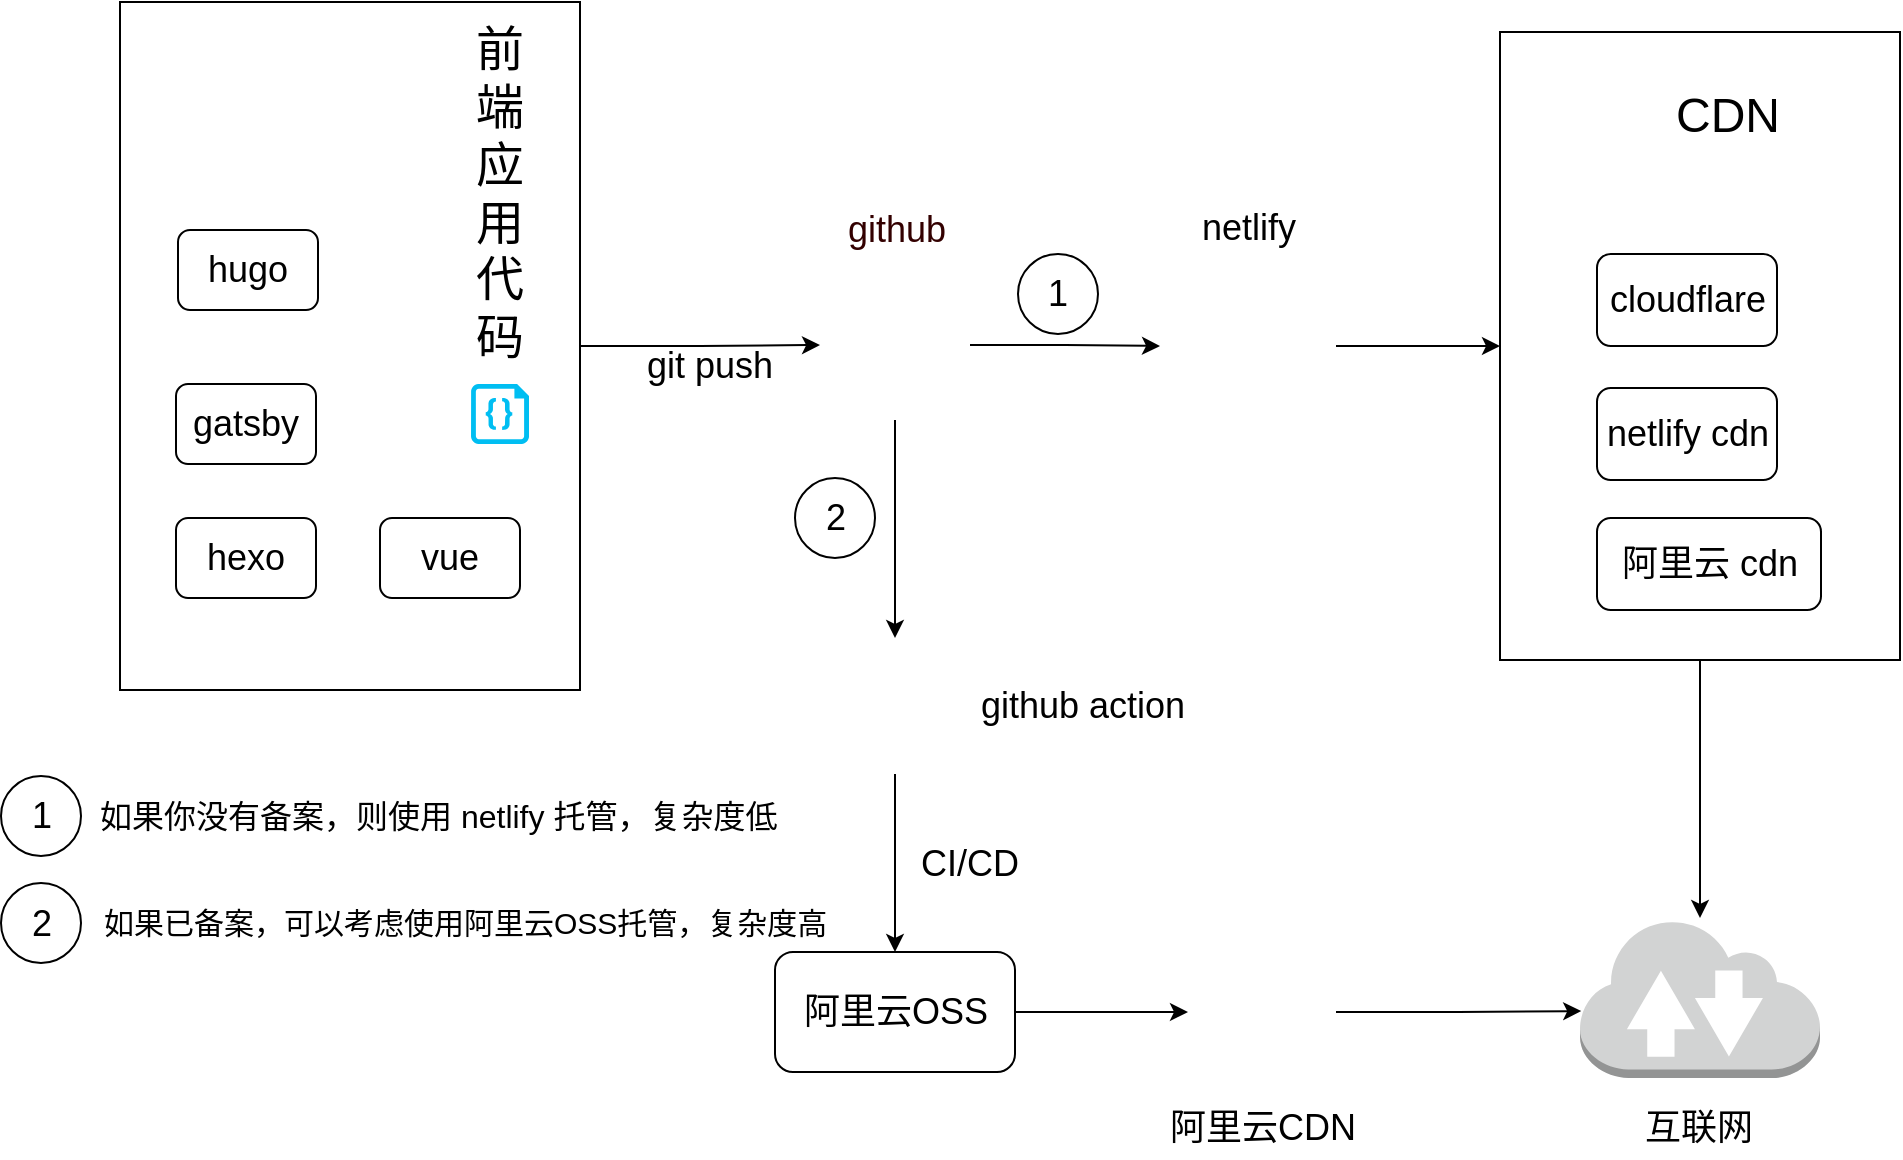 <mxfile version="12.2.9" type="github" pages="2"><diagram id="lQi_0_H9X7FuWOtR5yGt" name="blog"><mxGraphModel dx="2452" dy="869" grid="1" gridSize="10" guides="1" tooltips="1" connect="1" arrows="1" fold="1" page="1" pageScale="1" pageWidth="827" pageHeight="1169" math="0" shadow="0"><root><mxCell id="0"/><mxCell id="1" parent="0"/><mxCell id="aTuXWHPoaI0MmBF9VbJi-19" style="edgeStyle=orthogonalEdgeStyle;rounded=0;orthogonalLoop=1;jettySize=auto;html=1;exitX=1;exitY=0.5;exitDx=0;exitDy=0;fontColor=#330000;fontSize=18;" edge="1" parent="1" source="aTuXWHPoaI0MmBF9VbJi-8" target="aTuXWHPoaI0MmBF9VbJi-18"><mxGeometry relative="1" as="geometry"/></mxCell><mxCell id="aTuXWHPoaI0MmBF9VbJi-73" style="edgeStyle=orthogonalEdgeStyle;rounded=0;orthogonalLoop=1;jettySize=auto;html=1;exitX=0.5;exitY=1;exitDx=0;exitDy=0;entryX=0.5;entryY=0;entryDx=0;entryDy=0;fontSize=18;fontColor=#000;" edge="1" parent="1" source="aTuXWHPoaI0MmBF9VbJi-8" target="aTuXWHPoaI0MmBF9VbJi-72"><mxGeometry relative="1" as="geometry"/></mxCell><mxCell id="aTuXWHPoaI0MmBF9VbJi-8" value="" style="shape=image;html=1;verticalAlign=top;verticalLabelPosition=bottom;labelBackgroundColor=#ffffff;imageAspect=0;aspect=fixed;image=https://cdn0.iconfinder.com/data/icons/octicons/1024/mark-github-128.png;fontSize=18;fontColor=#330000;" vertex="1" parent="1"><mxGeometry x="310" y="376" width="75" height="75" as="geometry"/></mxCell><mxCell id="aTuXWHPoaI0MmBF9VbJi-28" style="edgeStyle=orthogonalEdgeStyle;rounded=0;orthogonalLoop=1;jettySize=auto;html=1;exitX=1;exitY=0.5;exitDx=0;exitDy=0;entryX=0;entryY=0.5;entryDx=0;entryDy=0;fontSize=18;fontColor=#330000;" edge="1" parent="1" source="aTuXWHPoaI0MmBF9VbJi-18"><mxGeometry relative="1" as="geometry"><mxPoint x="650" y="414" as="targetPoint"/></mxGeometry></mxCell><mxCell id="aTuXWHPoaI0MmBF9VbJi-18" value="" style="shape=image;html=1;verticalAlign=top;verticalLabelPosition=bottom;labelBackgroundColor=#ffffff;imageAspect=0;aspect=fixed;image=https://cdn4.iconfinder.com/data/icons/logos-brands-5/24/netlify-128.png;imageBackground=none;imageBorder=none;fontColor=#330000;fontSize=18;" vertex="1" parent="1"><mxGeometry x="480" y="370" width="88" height="88" as="geometry"/></mxCell><mxCell id="aTuXWHPoaI0MmBF9VbJi-23" value="github" style="text;html=1;align=center;verticalAlign=middle;resizable=0;points=[];;autosize=1;fontSize=18;fontColor=#330000;" vertex="1" parent="1"><mxGeometry x="317.5" y="341" width="60" height="30" as="geometry"/></mxCell><mxCell id="aTuXWHPoaI0MmBF9VbJi-39" style="edgeStyle=orthogonalEdgeStyle;rounded=0;orthogonalLoop=1;jettySize=auto;html=1;exitX=1;exitY=0.5;exitDx=0;exitDy=0;entryX=0;entryY=0.5;entryDx=0;entryDy=0;fontSize=18;fontColor=#FFFF66;" edge="1" parent="1" source="aTuXWHPoaI0MmBF9VbJi-38" target="aTuXWHPoaI0MmBF9VbJi-8"><mxGeometry relative="1" as="geometry"/></mxCell><mxCell id="aTuXWHPoaI0MmBF9VbJi-38" value="" style="rounded=0;whiteSpace=wrap;html=1;fontSize=18;fontColor=#FFFF66;labelBackgroundColor=none;fillColor=none;" vertex="1" parent="1"><mxGeometry x="-40" y="242" width="230" height="344" as="geometry"/></mxCell><mxCell id="aTuXWHPoaI0MmBF9VbJi-40" value="" style="shape=image;html=1;verticalAlign=top;verticalLabelPosition=bottom;labelBackgroundColor=#ffffff;imageAspect=0;aspect=fixed;image=https://cdn4.iconfinder.com/data/icons/logos-3/600/React.js_logo-128.png;fillColor=none;fontSize=18;fontColor=#FFFF66;" vertex="1" parent="1"><mxGeometry x="-10" y="270" width="68" height="68" as="geometry"/></mxCell><mxCell id="aTuXWHPoaI0MmBF9VbJi-42" value="hugo" style="rounded=1;whiteSpace=wrap;html=1;labelBackgroundColor=none;fillColor=none;fontSize=18;fontColor=#000;" vertex="1" parent="1"><mxGeometry x="-11" y="356" width="70" height="40" as="geometry"/></mxCell><mxCell id="aTuXWHPoaI0MmBF9VbJi-44" value="gatsby" style="rounded=1;whiteSpace=wrap;html=1;labelBackgroundColor=none;fillColor=none;fontSize=18;fontColor=#000;" vertex="1" parent="1"><mxGeometry x="-12" y="433" width="70" height="40" as="geometry"/></mxCell><mxCell id="aTuXWHPoaI0MmBF9VbJi-46" value="hexo" style="rounded=1;whiteSpace=wrap;html=1;labelBackgroundColor=none;fillColor=none;fontSize=18;fontColor=#000;" vertex="1" parent="1"><mxGeometry x="-12" y="500" width="70" height="40" as="geometry"/></mxCell><mxCell id="aTuXWHPoaI0MmBF9VbJi-47" value="&lt;font style=&quot;font-size: 24px&quot;&gt;前端应用&lt;br&gt;代码&lt;br&gt;&lt;/font&gt;" style="text;html=1;strokeColor=none;fillColor=none;align=center;verticalAlign=middle;whiteSpace=wrap;rounded=0;labelBackgroundColor=none;fontSize=18;fontColor=#000;" vertex="1" parent="1"><mxGeometry x="130" y="280" width="40" height="116" as="geometry"/></mxCell><mxCell id="aTuXWHPoaI0MmBF9VbJi-48" value="netlify" style="text;html=1;align=center;verticalAlign=middle;resizable=0;points=[];;autosize=1;fontSize=18;fontColor=#000;" vertex="1" parent="1"><mxGeometry x="494" y="340" width="60" height="30" as="geometry"/></mxCell><mxCell id="aTuXWHPoaI0MmBF9VbJi-50" value="" style="shape=image;html=1;verticalAlign=top;verticalLabelPosition=bottom;labelBackgroundColor=#ffffff;imageAspect=0;aspect=fixed;image=https://cdn2.iconfinder.com/data/icons/whcompare-servers-web-hosting/50/cdn-128.png;fillColor=none;fontSize=18;fontColor=#000;" vertex="1" parent="1"><mxGeometry x="670" y="270" width="57" height="57" as="geometry"/></mxCell><mxCell id="aTuXWHPoaI0MmBF9VbJi-51" value="" style="verticalLabelPosition=bottom;html=1;verticalAlign=top;align=center;strokeColor=none;fillColor=#00BEF2;shape=mxgraph.azure.code_file;pointerEvents=1;labelBackgroundColor=none;fontSize=18;fontColor=#000;" vertex="1" parent="1"><mxGeometry x="135.5" y="433" width="29" height="30" as="geometry"/></mxCell><mxCell id="aTuXWHPoaI0MmBF9VbJi-63" style="edgeStyle=orthogonalEdgeStyle;rounded=0;orthogonalLoop=1;jettySize=auto;html=1;exitX=0.5;exitY=1;exitDx=0;exitDy=0;fontSize=18;fontColor=#000;" edge="1" parent="1" source="aTuXWHPoaI0MmBF9VbJi-54" target="aTuXWHPoaI0MmBF9VbJi-62"><mxGeometry relative="1" as="geometry"/></mxCell><mxCell id="aTuXWHPoaI0MmBF9VbJi-54" value="" style="rounded=0;whiteSpace=wrap;html=1;labelBackgroundColor=none;fillColor=none;fontSize=18;fontColor=#000;" vertex="1" parent="1"><mxGeometry x="650" y="257" width="200" height="314" as="geometry"/></mxCell><mxCell id="aTuXWHPoaI0MmBF9VbJi-57" value="&lt;font style=&quot;font-size: 24px&quot;&gt;CDN&lt;/font&gt;" style="text;html=1;strokeColor=none;fillColor=none;align=center;verticalAlign=middle;whiteSpace=wrap;rounded=0;labelBackgroundColor=none;fontSize=18;fontColor=#000;" vertex="1" parent="1"><mxGeometry x="744" y="288.5" width="40" height="20" as="geometry"/></mxCell><mxCell id="aTuXWHPoaI0MmBF9VbJi-59" value="cloudflare" style="rounded=1;whiteSpace=wrap;html=1;labelBackgroundColor=none;fillColor=none;fontSize=18;fontColor=#000;" vertex="1" parent="1"><mxGeometry x="698.5" y="368" width="90" height="46" as="geometry"/></mxCell><mxCell id="aTuXWHPoaI0MmBF9VbJi-61" value="netlify cdn" style="rounded=1;whiteSpace=wrap;html=1;labelBackgroundColor=none;fillColor=none;fontSize=18;fontColor=#000;" vertex="1" parent="1"><mxGeometry x="698.5" y="435" width="90" height="46" as="geometry"/></mxCell><mxCell id="aTuXWHPoaI0MmBF9VbJi-62" value="" style="outlineConnect=0;dashed=0;verticalLabelPosition=bottom;verticalAlign=top;align=center;html=1;shape=mxgraph.aws3.internet_2;fillColor=#D2D3D3;gradientColor=none;labelBackgroundColor=none;fontSize=18;fontColor=#000;" vertex="1" parent="1"><mxGeometry x="690" y="700" width="120" height="80" as="geometry"/></mxCell><mxCell id="aTuXWHPoaI0MmBF9VbJi-64" value="互联网" style="text;html=1;align=center;verticalAlign=middle;resizable=0;points=[];;autosize=1;fontSize=18;fontColor=#000;" vertex="1" parent="1"><mxGeometry x="714" y="790" width="70" height="30" as="geometry"/></mxCell><mxCell id="aTuXWHPoaI0MmBF9VbJi-65" value="vue" style="rounded=1;whiteSpace=wrap;html=1;labelBackgroundColor=none;fillColor=none;fontSize=18;fontColor=#000;" vertex="1" parent="1"><mxGeometry x="90" y="500" width="70" height="40" as="geometry"/></mxCell><mxCell id="aTuXWHPoaI0MmBF9VbJi-66" value="" style="shape=image;html=1;verticalAlign=top;verticalLabelPosition=bottom;labelBackgroundColor=#ffffff;imageAspect=0;aspect=fixed;image=https://cdn2.iconfinder.com/data/icons/designer-skills/128/angular-128.png;fillColor=none;fontSize=18;fontColor=#000;" vertex="1" parent="1"><mxGeometry x="59" y="271" width="66" height="66" as="geometry"/></mxCell><mxCell id="aTuXWHPoaI0MmBF9VbJi-67" value="git push" style="text;html=1;strokeColor=none;fillColor=none;align=center;verticalAlign=middle;whiteSpace=wrap;rounded=0;labelBackgroundColor=none;fontSize=18;fontColor=#000;" vertex="1" parent="1"><mxGeometry x="220" y="414" width="70" height="20" as="geometry"/></mxCell><mxCell id="aTuXWHPoaI0MmBF9VbJi-69" style="edgeStyle=orthogonalEdgeStyle;rounded=0;orthogonalLoop=1;jettySize=auto;html=1;exitX=0.5;exitY=1;exitDx=0;exitDy=0;fontSize=18;fontColor=#000;" edge="1" parent="1"><mxGeometry relative="1" as="geometry"><mxPoint x="603" y="444" as="sourcePoint"/><mxPoint x="603" y="444" as="targetPoint"/></mxGeometry></mxCell><mxCell id="aTuXWHPoaI0MmBF9VbJi-81" style="edgeStyle=orthogonalEdgeStyle;rounded=0;orthogonalLoop=1;jettySize=auto;html=1;exitX=0.5;exitY=1;exitDx=0;exitDy=0;entryX=0.5;entryY=0;entryDx=0;entryDy=0;fontSize=18;fontColor=#000;" edge="1" parent="1" source="aTuXWHPoaI0MmBF9VbJi-72" target="aTuXWHPoaI0MmBF9VbJi-75"><mxGeometry relative="1" as="geometry"/></mxCell><mxCell id="aTuXWHPoaI0MmBF9VbJi-72" value="" style="shape=image;html=1;verticalAlign=top;verticalLabelPosition=bottom;labelBackgroundColor=#ffffff;imageAspect=0;aspect=fixed;image=https://cdn2.iconfinder.com/data/icons/social-icons-33/128/Github-128.png;fillColor=none;fontSize=18;fontColor=#000;" vertex="1" parent="1"><mxGeometry x="313.5" y="560" width="68" height="68" as="geometry"/></mxCell><mxCell id="aTuXWHPoaI0MmBF9VbJi-80" style="edgeStyle=orthogonalEdgeStyle;rounded=0;orthogonalLoop=1;jettySize=auto;html=1;exitX=1;exitY=0.5;exitDx=0;exitDy=0;entryX=0;entryY=0.5;entryDx=0;entryDy=0;fontSize=18;fontColor=#000;" edge="1" parent="1" source="aTuXWHPoaI0MmBF9VbJi-75" target="aTuXWHPoaI0MmBF9VbJi-77"><mxGeometry relative="1" as="geometry"/></mxCell><mxCell id="aTuXWHPoaI0MmBF9VbJi-75" value="阿里云OSS" style="rounded=1;whiteSpace=wrap;html=1;labelBackgroundColor=none;fillColor=none;fontSize=18;fontColor=#000;" vertex="1" parent="1"><mxGeometry x="287.5" y="717" width="120" height="60" as="geometry"/></mxCell><mxCell id="aTuXWHPoaI0MmBF9VbJi-79" style="edgeStyle=orthogonalEdgeStyle;rounded=0;orthogonalLoop=1;jettySize=auto;html=1;exitX=1;exitY=0.5;exitDx=0;exitDy=0;entryX=0.005;entryY=0.582;entryDx=0;entryDy=0;entryPerimeter=0;fontSize=18;fontColor=#000;" edge="1" parent="1" source="aTuXWHPoaI0MmBF9VbJi-77" target="aTuXWHPoaI0MmBF9VbJi-62"><mxGeometry relative="1" as="geometry"/></mxCell><mxCell id="aTuXWHPoaI0MmBF9VbJi-77" value="" style="shape=image;html=1;verticalAlign=top;verticalLabelPosition=bottom;labelBackgroundColor=#ffffff;imageAspect=0;aspect=fixed;image=https://cdn2.iconfinder.com/data/icons/whcompare-servers-web-hosting/50/cdn-128.png;fillColor=none;fontSize=18;fontColor=#000;" vertex="1" parent="1"><mxGeometry x="494" y="710" width="74" height="74" as="geometry"/></mxCell><mxCell id="aTuXWHPoaI0MmBF9VbJi-78" value="阿里云CDN" style="text;html=1;align=center;verticalAlign=middle;resizable=0;points=[];;autosize=1;fontSize=18;fontColor=#000;" vertex="1" parent="1"><mxGeometry x="476" y="790" width="110" height="30" as="geometry"/></mxCell><mxCell id="aTuXWHPoaI0MmBF9VbJi-83" value="CI/CD" style="text;html=1;strokeColor=none;fillColor=none;align=center;verticalAlign=middle;whiteSpace=wrap;rounded=0;labelBackgroundColor=none;fontSize=18;fontColor=#000;" vertex="1" parent="1"><mxGeometry x="350" y="662.5" width="70" height="20" as="geometry"/></mxCell><mxCell id="aTuXWHPoaI0MmBF9VbJi-85" value="github action" style="text;html=1;strokeColor=none;fillColor=none;align=center;verticalAlign=middle;whiteSpace=wrap;rounded=0;labelBackgroundColor=none;fontSize=18;fontColor=#000;" vertex="1" parent="1"><mxGeometry x="389" y="584" width="105" height="20" as="geometry"/></mxCell><mxCell id="CbnCcUPq5SWO0b2t8xQ_-2" value="1" style="ellipse;whiteSpace=wrap;html=1;aspect=fixed;labelBackgroundColor=none;fillColor=none;fontSize=18;fontColor=#000;" vertex="1" parent="1"><mxGeometry x="-99.5" y="629" width="40" height="40" as="geometry"/></mxCell><mxCell id="CbnCcUPq5SWO0b2t8xQ_-3" value="1" style="ellipse;whiteSpace=wrap;html=1;aspect=fixed;labelBackgroundColor=none;fillColor=none;fontSize=18;fontColor=#000;" vertex="1" parent="1"><mxGeometry x="409" y="368" width="40" height="40" as="geometry"/></mxCell><mxCell id="CbnCcUPq5SWO0b2t8xQ_-4" value="2" style="ellipse;whiteSpace=wrap;html=1;aspect=fixed;labelBackgroundColor=none;fillColor=none;fontSize=18;fontColor=#000;" vertex="1" parent="1"><mxGeometry x="297.5" y="480" width="40" height="40" as="geometry"/></mxCell><mxCell id="CbnCcUPq5SWO0b2t8xQ_-6" value="2" style="ellipse;whiteSpace=wrap;html=1;aspect=fixed;labelBackgroundColor=none;fillColor=none;fontSize=18;fontColor=#000;" vertex="1" parent="1"><mxGeometry x="-99.5" y="682.5" width="40" height="40" as="geometry"/></mxCell><mxCell id="CbnCcUPq5SWO0b2t8xQ_-7" value="如果你没有备案，则使用 netlify 托管，复杂度低" style="text;html=1;align=left;verticalAlign=middle;resizable=0;points=[];;autosize=1;fontSize=16;fontColor=#000;" vertex="1" parent="1"><mxGeometry x="-52.5" y="639" width="350" height="20" as="geometry"/></mxCell><mxCell id="CbnCcUPq5SWO0b2t8xQ_-9" value="如果已备案，可以考虑使用阿里云OSS托管，复杂度高" style="text;html=1;align=left;verticalAlign=middle;resizable=0;points=[];;autosize=1;fontSize=15;fontColor=#000;" vertex="1" parent="1"><mxGeometry x="-50" y="692" width="380" height="20" as="geometry"/></mxCell><mxCell id="i3dwqD8GFImiEYo5xzGi-2" value="阿里云 cdn" style="rounded=1;whiteSpace=wrap;html=1;labelBackgroundColor=none;fillColor=none;fontSize=18;fontColor=#000;" vertex="1" parent="1"><mxGeometry x="698.5" y="500" width="112" height="46" as="geometry"/></mxCell></root></mxGraphModel></diagram><diagram id="o2aC6LgIlzgsHoIQIF_O" name="Page-2"><mxGraphModel dx="1625" dy="869" grid="1" gridSize="10" guides="1" tooltips="1" connect="1" arrows="1" fold="1" page="1" pageScale="1" pageWidth="827" pageHeight="1169" math="0" shadow="0"><root><mxCell id="QSkTJV25n5eIt6WLgpcH-0"/><mxCell id="QSkTJV25n5eIt6WLgpcH-1" parent="QSkTJV25n5eIt6WLgpcH-0"/></root></mxGraphModel></diagram></mxfile>